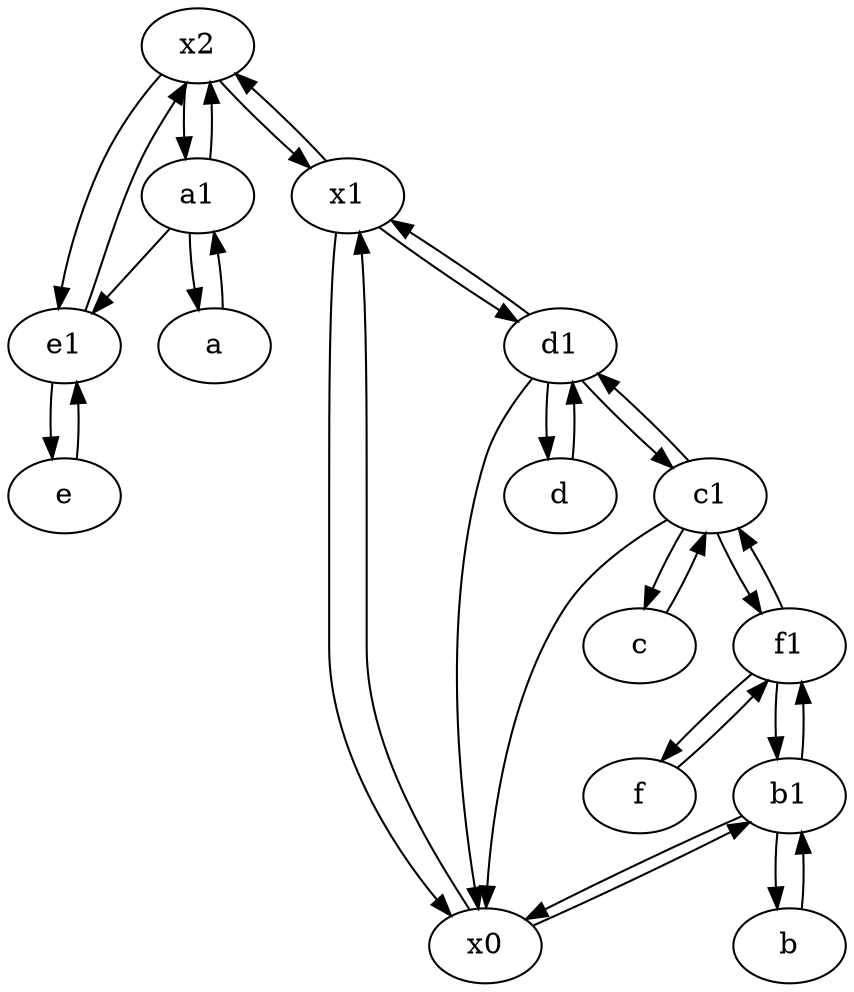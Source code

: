 digraph  {
	x2;
	a1 [pos="40,15!"];
	e1 [pos="25,45!"];
	c [pos="20,10!"];
	x1;
	a [pos="40,10!"];
	d [pos="20,30!"];
	f1;
	f [pos="15,45!"];
	b1 [pos="45,20!"];
	x0;
	d1 [pos="25,30!"];
	b [pos="50,20!"];
	c1 [pos="30,15!"];
	e [pos="30,50!"];
	a1 -> x2;
	f1 -> b1;
	x1 -> x0;
	b1 -> b;
	d -> d1;
	c1 -> d1;
	d1 -> x0;
	x1 -> x2;
	c1 -> c;
	f -> f1;
	b -> b1;
	b1 -> f1;
	e -> e1;
	f1 -> f;
	x1 -> d1;
	x0 -> b1;
	b1 -> x0;
	x2 -> a1;
	c1 -> x0;
	d1 -> c1;
	d1 -> x1;
	d1 -> d;
	f1 -> c1;
	a1 -> e1;
	a -> a1;
	x2 -> x1;
	a1 -> a;
	e1 -> e;
	c -> c1;
	c1 -> f1;
	x0 -> x1;
	e1 -> x2;
	x2 -> e1;

	}